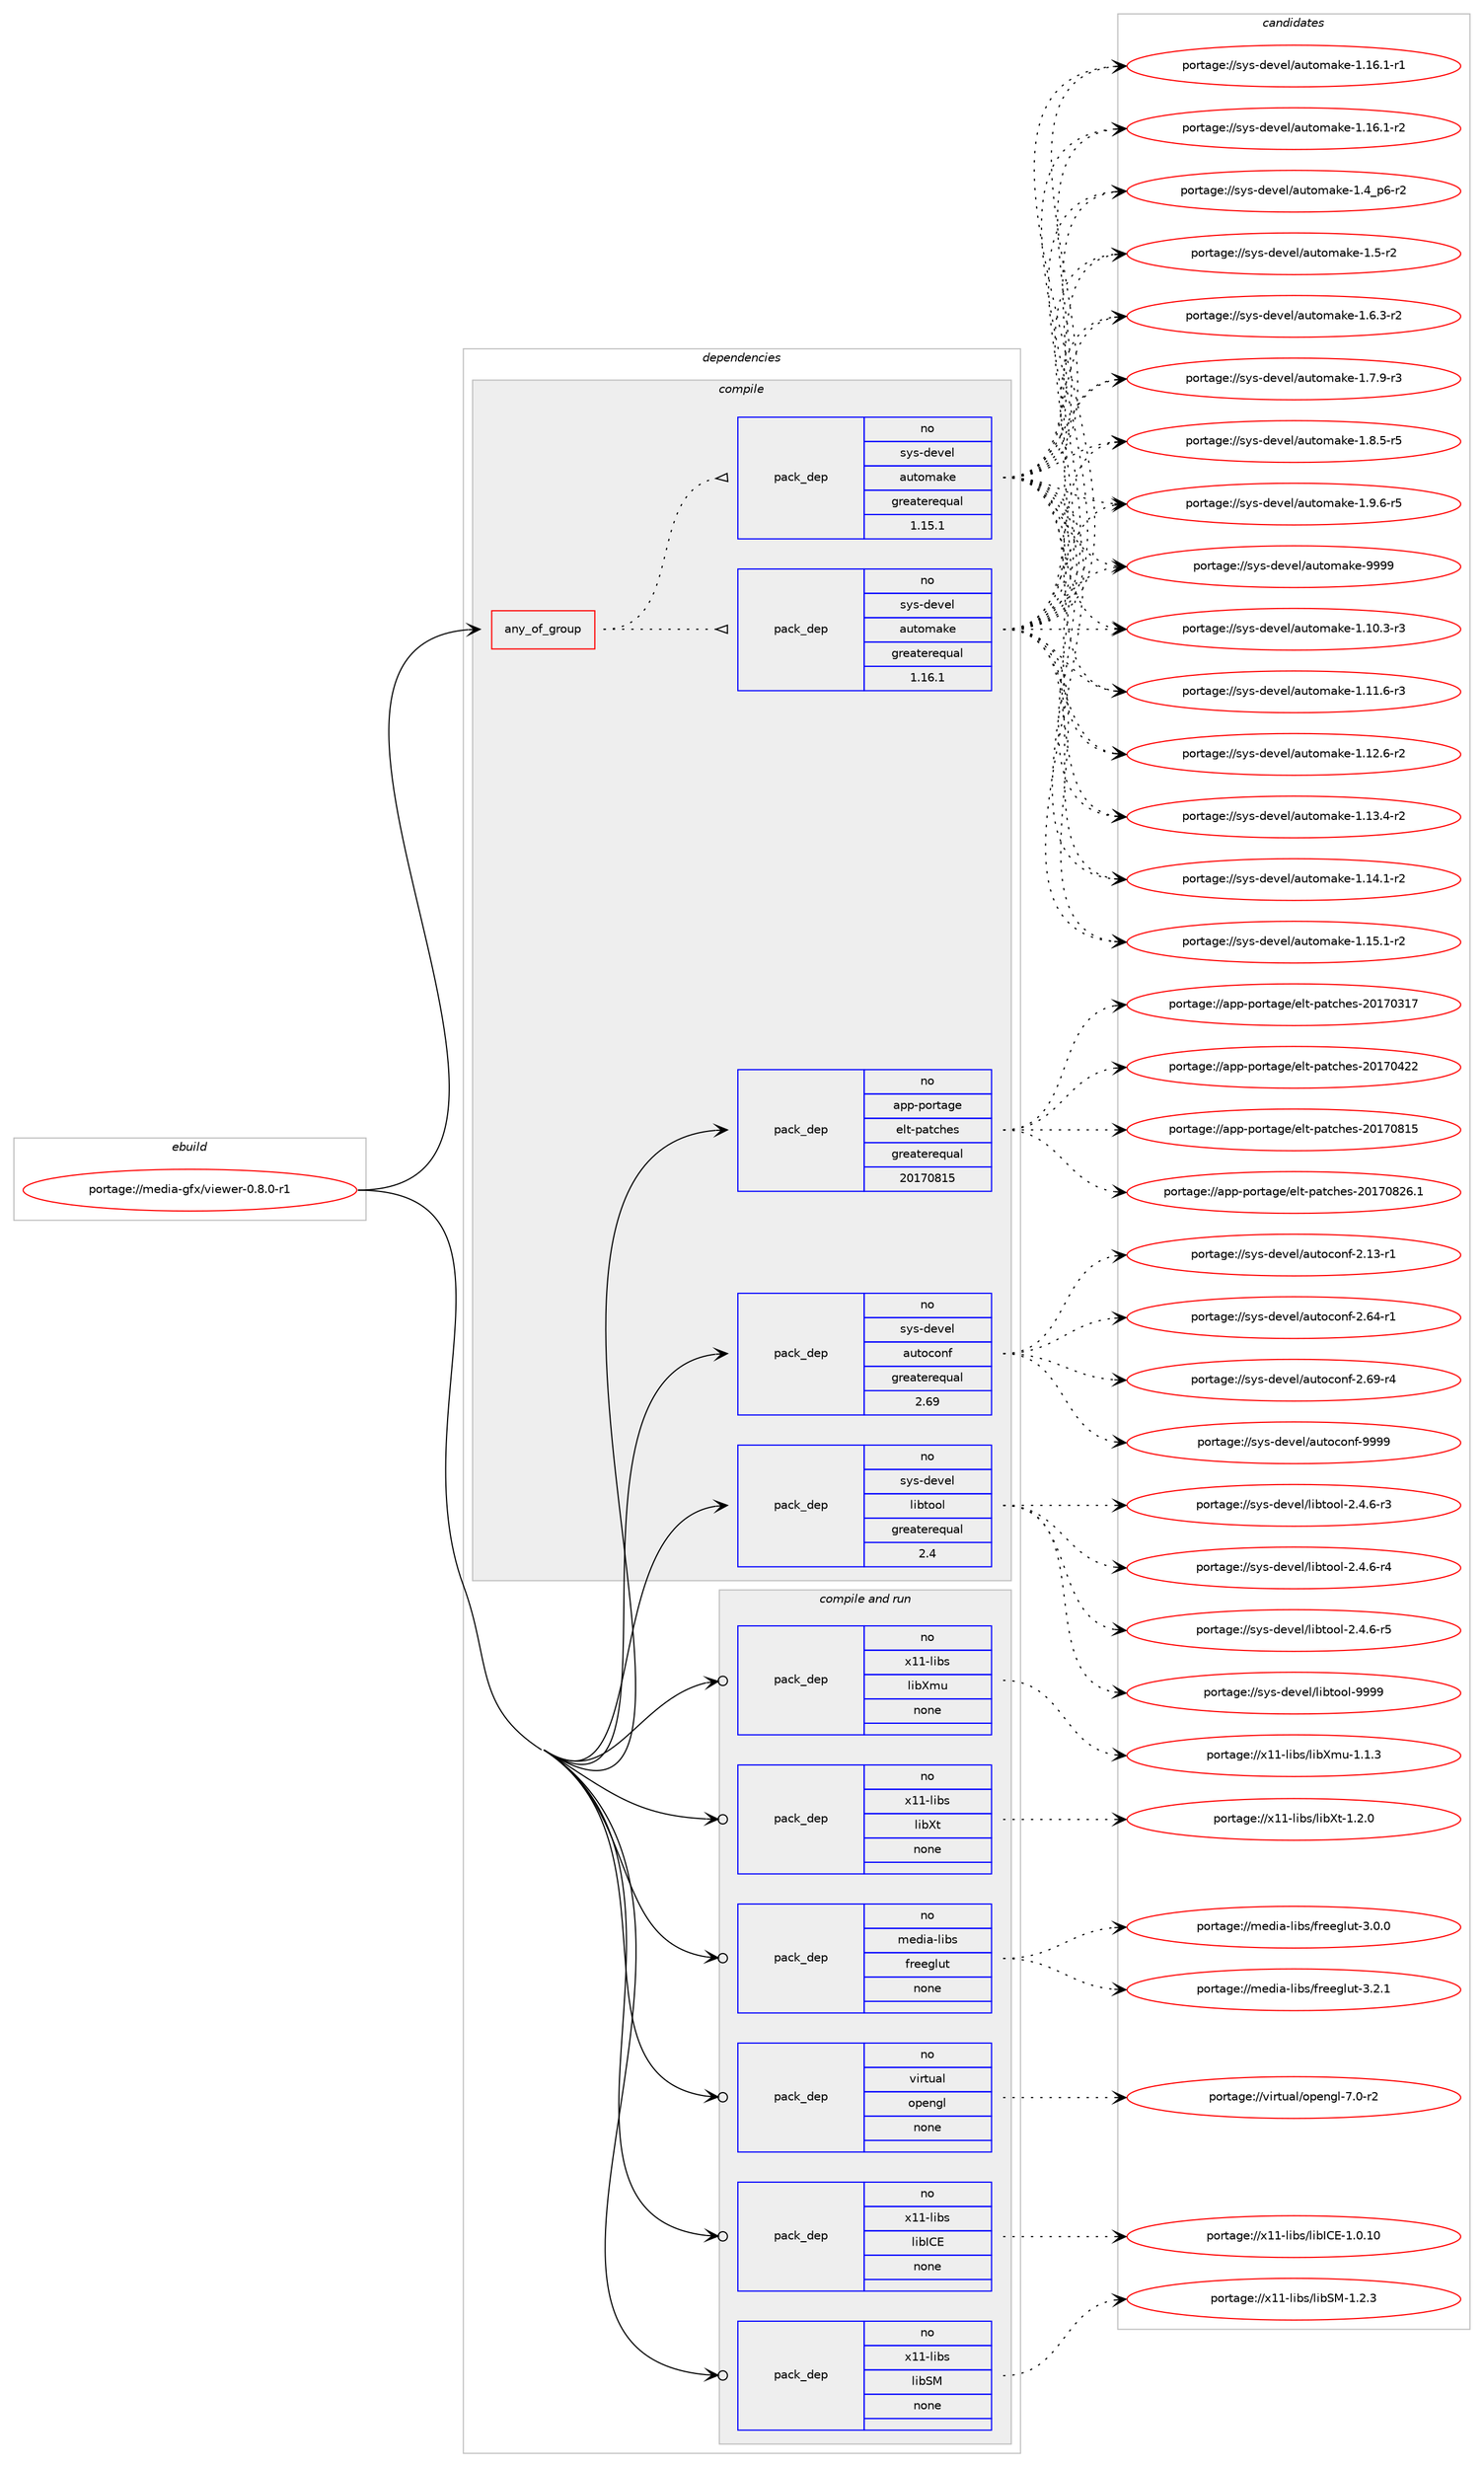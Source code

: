digraph prolog {

# *************
# Graph options
# *************

newrank=true;
concentrate=true;
compound=true;
graph [rankdir=LR,fontname=Helvetica,fontsize=10,ranksep=1.5];#, ranksep=2.5, nodesep=0.2];
edge  [arrowhead=vee];
node  [fontname=Helvetica,fontsize=10];

# **********
# The ebuild
# **********

subgraph cluster_leftcol {
color=gray;
rank=same;
label=<<i>ebuild</i>>;
id [label="portage://media-gfx/viewer-0.8.0-r1", color=red, width=4, href="../media-gfx/viewer-0.8.0-r1.svg"];
}

# ****************
# The dependencies
# ****************

subgraph cluster_midcol {
color=gray;
label=<<i>dependencies</i>>;
subgraph cluster_compile {
fillcolor="#eeeeee";
style=filled;
label=<<i>compile</i>>;
subgraph any4986 {
dependency316820 [label=<<TABLE BORDER="0" CELLBORDER="1" CELLSPACING="0" CELLPADDING="4"><TR><TD CELLPADDING="10">any_of_group</TD></TR></TABLE>>, shape=none, color=red];subgraph pack232697 {
dependency316821 [label=<<TABLE BORDER="0" CELLBORDER="1" CELLSPACING="0" CELLPADDING="4" WIDTH="220"><TR><TD ROWSPAN="6" CELLPADDING="30">pack_dep</TD></TR><TR><TD WIDTH="110">no</TD></TR><TR><TD>sys-devel</TD></TR><TR><TD>automake</TD></TR><TR><TD>greaterequal</TD></TR><TR><TD>1.16.1</TD></TR></TABLE>>, shape=none, color=blue];
}
dependency316820:e -> dependency316821:w [weight=20,style="dotted",arrowhead="oinv"];
subgraph pack232698 {
dependency316822 [label=<<TABLE BORDER="0" CELLBORDER="1" CELLSPACING="0" CELLPADDING="4" WIDTH="220"><TR><TD ROWSPAN="6" CELLPADDING="30">pack_dep</TD></TR><TR><TD WIDTH="110">no</TD></TR><TR><TD>sys-devel</TD></TR><TR><TD>automake</TD></TR><TR><TD>greaterequal</TD></TR><TR><TD>1.15.1</TD></TR></TABLE>>, shape=none, color=blue];
}
dependency316820:e -> dependency316822:w [weight=20,style="dotted",arrowhead="oinv"];
}
id:e -> dependency316820:w [weight=20,style="solid",arrowhead="vee"];
subgraph pack232699 {
dependency316823 [label=<<TABLE BORDER="0" CELLBORDER="1" CELLSPACING="0" CELLPADDING="4" WIDTH="220"><TR><TD ROWSPAN="6" CELLPADDING="30">pack_dep</TD></TR><TR><TD WIDTH="110">no</TD></TR><TR><TD>app-portage</TD></TR><TR><TD>elt-patches</TD></TR><TR><TD>greaterequal</TD></TR><TR><TD>20170815</TD></TR></TABLE>>, shape=none, color=blue];
}
id:e -> dependency316823:w [weight=20,style="solid",arrowhead="vee"];
subgraph pack232700 {
dependency316824 [label=<<TABLE BORDER="0" CELLBORDER="1" CELLSPACING="0" CELLPADDING="4" WIDTH="220"><TR><TD ROWSPAN="6" CELLPADDING="30">pack_dep</TD></TR><TR><TD WIDTH="110">no</TD></TR><TR><TD>sys-devel</TD></TR><TR><TD>autoconf</TD></TR><TR><TD>greaterequal</TD></TR><TR><TD>2.69</TD></TR></TABLE>>, shape=none, color=blue];
}
id:e -> dependency316824:w [weight=20,style="solid",arrowhead="vee"];
subgraph pack232701 {
dependency316825 [label=<<TABLE BORDER="0" CELLBORDER="1" CELLSPACING="0" CELLPADDING="4" WIDTH="220"><TR><TD ROWSPAN="6" CELLPADDING="30">pack_dep</TD></TR><TR><TD WIDTH="110">no</TD></TR><TR><TD>sys-devel</TD></TR><TR><TD>libtool</TD></TR><TR><TD>greaterequal</TD></TR><TR><TD>2.4</TD></TR></TABLE>>, shape=none, color=blue];
}
id:e -> dependency316825:w [weight=20,style="solid",arrowhead="vee"];
}
subgraph cluster_compileandrun {
fillcolor="#eeeeee";
style=filled;
label=<<i>compile and run</i>>;
subgraph pack232702 {
dependency316826 [label=<<TABLE BORDER="0" CELLBORDER="1" CELLSPACING="0" CELLPADDING="4" WIDTH="220"><TR><TD ROWSPAN="6" CELLPADDING="30">pack_dep</TD></TR><TR><TD WIDTH="110">no</TD></TR><TR><TD>media-libs</TD></TR><TR><TD>freeglut</TD></TR><TR><TD>none</TD></TR><TR><TD></TD></TR></TABLE>>, shape=none, color=blue];
}
id:e -> dependency316826:w [weight=20,style="solid",arrowhead="odotvee"];
subgraph pack232703 {
dependency316827 [label=<<TABLE BORDER="0" CELLBORDER="1" CELLSPACING="0" CELLPADDING="4" WIDTH="220"><TR><TD ROWSPAN="6" CELLPADDING="30">pack_dep</TD></TR><TR><TD WIDTH="110">no</TD></TR><TR><TD>virtual</TD></TR><TR><TD>opengl</TD></TR><TR><TD>none</TD></TR><TR><TD></TD></TR></TABLE>>, shape=none, color=blue];
}
id:e -> dependency316827:w [weight=20,style="solid",arrowhead="odotvee"];
subgraph pack232704 {
dependency316828 [label=<<TABLE BORDER="0" CELLBORDER="1" CELLSPACING="0" CELLPADDING="4" WIDTH="220"><TR><TD ROWSPAN="6" CELLPADDING="30">pack_dep</TD></TR><TR><TD WIDTH="110">no</TD></TR><TR><TD>x11-libs</TD></TR><TR><TD>libICE</TD></TR><TR><TD>none</TD></TR><TR><TD></TD></TR></TABLE>>, shape=none, color=blue];
}
id:e -> dependency316828:w [weight=20,style="solid",arrowhead="odotvee"];
subgraph pack232705 {
dependency316829 [label=<<TABLE BORDER="0" CELLBORDER="1" CELLSPACING="0" CELLPADDING="4" WIDTH="220"><TR><TD ROWSPAN="6" CELLPADDING="30">pack_dep</TD></TR><TR><TD WIDTH="110">no</TD></TR><TR><TD>x11-libs</TD></TR><TR><TD>libSM</TD></TR><TR><TD>none</TD></TR><TR><TD></TD></TR></TABLE>>, shape=none, color=blue];
}
id:e -> dependency316829:w [weight=20,style="solid",arrowhead="odotvee"];
subgraph pack232706 {
dependency316830 [label=<<TABLE BORDER="0" CELLBORDER="1" CELLSPACING="0" CELLPADDING="4" WIDTH="220"><TR><TD ROWSPAN="6" CELLPADDING="30">pack_dep</TD></TR><TR><TD WIDTH="110">no</TD></TR><TR><TD>x11-libs</TD></TR><TR><TD>libXmu</TD></TR><TR><TD>none</TD></TR><TR><TD></TD></TR></TABLE>>, shape=none, color=blue];
}
id:e -> dependency316830:w [weight=20,style="solid",arrowhead="odotvee"];
subgraph pack232707 {
dependency316831 [label=<<TABLE BORDER="0" CELLBORDER="1" CELLSPACING="0" CELLPADDING="4" WIDTH="220"><TR><TD ROWSPAN="6" CELLPADDING="30">pack_dep</TD></TR><TR><TD WIDTH="110">no</TD></TR><TR><TD>x11-libs</TD></TR><TR><TD>libXt</TD></TR><TR><TD>none</TD></TR><TR><TD></TD></TR></TABLE>>, shape=none, color=blue];
}
id:e -> dependency316831:w [weight=20,style="solid",arrowhead="odotvee"];
}
subgraph cluster_run {
fillcolor="#eeeeee";
style=filled;
label=<<i>run</i>>;
}
}

# **************
# The candidates
# **************

subgraph cluster_choices {
rank=same;
color=gray;
label=<<i>candidates</i>>;

subgraph choice232697 {
color=black;
nodesep=1;
choiceportage11512111545100101118101108479711711611110997107101454946494846514511451 [label="portage://sys-devel/automake-1.10.3-r3", color=red, width=4,href="../sys-devel/automake-1.10.3-r3.svg"];
choiceportage11512111545100101118101108479711711611110997107101454946494946544511451 [label="portage://sys-devel/automake-1.11.6-r3", color=red, width=4,href="../sys-devel/automake-1.11.6-r3.svg"];
choiceportage11512111545100101118101108479711711611110997107101454946495046544511450 [label="portage://sys-devel/automake-1.12.6-r2", color=red, width=4,href="../sys-devel/automake-1.12.6-r2.svg"];
choiceportage11512111545100101118101108479711711611110997107101454946495146524511450 [label="portage://sys-devel/automake-1.13.4-r2", color=red, width=4,href="../sys-devel/automake-1.13.4-r2.svg"];
choiceportage11512111545100101118101108479711711611110997107101454946495246494511450 [label="portage://sys-devel/automake-1.14.1-r2", color=red, width=4,href="../sys-devel/automake-1.14.1-r2.svg"];
choiceportage11512111545100101118101108479711711611110997107101454946495346494511450 [label="portage://sys-devel/automake-1.15.1-r2", color=red, width=4,href="../sys-devel/automake-1.15.1-r2.svg"];
choiceportage11512111545100101118101108479711711611110997107101454946495446494511449 [label="portage://sys-devel/automake-1.16.1-r1", color=red, width=4,href="../sys-devel/automake-1.16.1-r1.svg"];
choiceportage11512111545100101118101108479711711611110997107101454946495446494511450 [label="portage://sys-devel/automake-1.16.1-r2", color=red, width=4,href="../sys-devel/automake-1.16.1-r2.svg"];
choiceportage115121115451001011181011084797117116111109971071014549465295112544511450 [label="portage://sys-devel/automake-1.4_p6-r2", color=red, width=4,href="../sys-devel/automake-1.4_p6-r2.svg"];
choiceportage11512111545100101118101108479711711611110997107101454946534511450 [label="portage://sys-devel/automake-1.5-r2", color=red, width=4,href="../sys-devel/automake-1.5-r2.svg"];
choiceportage115121115451001011181011084797117116111109971071014549465446514511450 [label="portage://sys-devel/automake-1.6.3-r2", color=red, width=4,href="../sys-devel/automake-1.6.3-r2.svg"];
choiceportage115121115451001011181011084797117116111109971071014549465546574511451 [label="portage://sys-devel/automake-1.7.9-r3", color=red, width=4,href="../sys-devel/automake-1.7.9-r3.svg"];
choiceportage115121115451001011181011084797117116111109971071014549465646534511453 [label="portage://sys-devel/automake-1.8.5-r5", color=red, width=4,href="../sys-devel/automake-1.8.5-r5.svg"];
choiceportage115121115451001011181011084797117116111109971071014549465746544511453 [label="portage://sys-devel/automake-1.9.6-r5", color=red, width=4,href="../sys-devel/automake-1.9.6-r5.svg"];
choiceportage115121115451001011181011084797117116111109971071014557575757 [label="portage://sys-devel/automake-9999", color=red, width=4,href="../sys-devel/automake-9999.svg"];
dependency316821:e -> choiceportage11512111545100101118101108479711711611110997107101454946494846514511451:w [style=dotted,weight="100"];
dependency316821:e -> choiceportage11512111545100101118101108479711711611110997107101454946494946544511451:w [style=dotted,weight="100"];
dependency316821:e -> choiceportage11512111545100101118101108479711711611110997107101454946495046544511450:w [style=dotted,weight="100"];
dependency316821:e -> choiceportage11512111545100101118101108479711711611110997107101454946495146524511450:w [style=dotted,weight="100"];
dependency316821:e -> choiceportage11512111545100101118101108479711711611110997107101454946495246494511450:w [style=dotted,weight="100"];
dependency316821:e -> choiceportage11512111545100101118101108479711711611110997107101454946495346494511450:w [style=dotted,weight="100"];
dependency316821:e -> choiceportage11512111545100101118101108479711711611110997107101454946495446494511449:w [style=dotted,weight="100"];
dependency316821:e -> choiceportage11512111545100101118101108479711711611110997107101454946495446494511450:w [style=dotted,weight="100"];
dependency316821:e -> choiceportage115121115451001011181011084797117116111109971071014549465295112544511450:w [style=dotted,weight="100"];
dependency316821:e -> choiceportage11512111545100101118101108479711711611110997107101454946534511450:w [style=dotted,weight="100"];
dependency316821:e -> choiceportage115121115451001011181011084797117116111109971071014549465446514511450:w [style=dotted,weight="100"];
dependency316821:e -> choiceportage115121115451001011181011084797117116111109971071014549465546574511451:w [style=dotted,weight="100"];
dependency316821:e -> choiceportage115121115451001011181011084797117116111109971071014549465646534511453:w [style=dotted,weight="100"];
dependency316821:e -> choiceportage115121115451001011181011084797117116111109971071014549465746544511453:w [style=dotted,weight="100"];
dependency316821:e -> choiceportage115121115451001011181011084797117116111109971071014557575757:w [style=dotted,weight="100"];
}
subgraph choice232698 {
color=black;
nodesep=1;
choiceportage11512111545100101118101108479711711611110997107101454946494846514511451 [label="portage://sys-devel/automake-1.10.3-r3", color=red, width=4,href="../sys-devel/automake-1.10.3-r3.svg"];
choiceportage11512111545100101118101108479711711611110997107101454946494946544511451 [label="portage://sys-devel/automake-1.11.6-r3", color=red, width=4,href="../sys-devel/automake-1.11.6-r3.svg"];
choiceportage11512111545100101118101108479711711611110997107101454946495046544511450 [label="portage://sys-devel/automake-1.12.6-r2", color=red, width=4,href="../sys-devel/automake-1.12.6-r2.svg"];
choiceportage11512111545100101118101108479711711611110997107101454946495146524511450 [label="portage://sys-devel/automake-1.13.4-r2", color=red, width=4,href="../sys-devel/automake-1.13.4-r2.svg"];
choiceportage11512111545100101118101108479711711611110997107101454946495246494511450 [label="portage://sys-devel/automake-1.14.1-r2", color=red, width=4,href="../sys-devel/automake-1.14.1-r2.svg"];
choiceportage11512111545100101118101108479711711611110997107101454946495346494511450 [label="portage://sys-devel/automake-1.15.1-r2", color=red, width=4,href="../sys-devel/automake-1.15.1-r2.svg"];
choiceportage11512111545100101118101108479711711611110997107101454946495446494511449 [label="portage://sys-devel/automake-1.16.1-r1", color=red, width=4,href="../sys-devel/automake-1.16.1-r1.svg"];
choiceportage11512111545100101118101108479711711611110997107101454946495446494511450 [label="portage://sys-devel/automake-1.16.1-r2", color=red, width=4,href="../sys-devel/automake-1.16.1-r2.svg"];
choiceportage115121115451001011181011084797117116111109971071014549465295112544511450 [label="portage://sys-devel/automake-1.4_p6-r2", color=red, width=4,href="../sys-devel/automake-1.4_p6-r2.svg"];
choiceportage11512111545100101118101108479711711611110997107101454946534511450 [label="portage://sys-devel/automake-1.5-r2", color=red, width=4,href="../sys-devel/automake-1.5-r2.svg"];
choiceportage115121115451001011181011084797117116111109971071014549465446514511450 [label="portage://sys-devel/automake-1.6.3-r2", color=red, width=4,href="../sys-devel/automake-1.6.3-r2.svg"];
choiceportage115121115451001011181011084797117116111109971071014549465546574511451 [label="portage://sys-devel/automake-1.7.9-r3", color=red, width=4,href="../sys-devel/automake-1.7.9-r3.svg"];
choiceportage115121115451001011181011084797117116111109971071014549465646534511453 [label="portage://sys-devel/automake-1.8.5-r5", color=red, width=4,href="../sys-devel/automake-1.8.5-r5.svg"];
choiceportage115121115451001011181011084797117116111109971071014549465746544511453 [label="portage://sys-devel/automake-1.9.6-r5", color=red, width=4,href="../sys-devel/automake-1.9.6-r5.svg"];
choiceportage115121115451001011181011084797117116111109971071014557575757 [label="portage://sys-devel/automake-9999", color=red, width=4,href="../sys-devel/automake-9999.svg"];
dependency316822:e -> choiceportage11512111545100101118101108479711711611110997107101454946494846514511451:w [style=dotted,weight="100"];
dependency316822:e -> choiceportage11512111545100101118101108479711711611110997107101454946494946544511451:w [style=dotted,weight="100"];
dependency316822:e -> choiceportage11512111545100101118101108479711711611110997107101454946495046544511450:w [style=dotted,weight="100"];
dependency316822:e -> choiceportage11512111545100101118101108479711711611110997107101454946495146524511450:w [style=dotted,weight="100"];
dependency316822:e -> choiceportage11512111545100101118101108479711711611110997107101454946495246494511450:w [style=dotted,weight="100"];
dependency316822:e -> choiceportage11512111545100101118101108479711711611110997107101454946495346494511450:w [style=dotted,weight="100"];
dependency316822:e -> choiceportage11512111545100101118101108479711711611110997107101454946495446494511449:w [style=dotted,weight="100"];
dependency316822:e -> choiceportage11512111545100101118101108479711711611110997107101454946495446494511450:w [style=dotted,weight="100"];
dependency316822:e -> choiceportage115121115451001011181011084797117116111109971071014549465295112544511450:w [style=dotted,weight="100"];
dependency316822:e -> choiceportage11512111545100101118101108479711711611110997107101454946534511450:w [style=dotted,weight="100"];
dependency316822:e -> choiceportage115121115451001011181011084797117116111109971071014549465446514511450:w [style=dotted,weight="100"];
dependency316822:e -> choiceportage115121115451001011181011084797117116111109971071014549465546574511451:w [style=dotted,weight="100"];
dependency316822:e -> choiceportage115121115451001011181011084797117116111109971071014549465646534511453:w [style=dotted,weight="100"];
dependency316822:e -> choiceportage115121115451001011181011084797117116111109971071014549465746544511453:w [style=dotted,weight="100"];
dependency316822:e -> choiceportage115121115451001011181011084797117116111109971071014557575757:w [style=dotted,weight="100"];
}
subgraph choice232699 {
color=black;
nodesep=1;
choiceportage97112112451121111141169710310147101108116451129711699104101115455048495548514955 [label="portage://app-portage/elt-patches-20170317", color=red, width=4,href="../app-portage/elt-patches-20170317.svg"];
choiceportage97112112451121111141169710310147101108116451129711699104101115455048495548525050 [label="portage://app-portage/elt-patches-20170422", color=red, width=4,href="../app-portage/elt-patches-20170422.svg"];
choiceportage97112112451121111141169710310147101108116451129711699104101115455048495548564953 [label="portage://app-portage/elt-patches-20170815", color=red, width=4,href="../app-portage/elt-patches-20170815.svg"];
choiceportage971121124511211111411697103101471011081164511297116991041011154550484955485650544649 [label="portage://app-portage/elt-patches-20170826.1", color=red, width=4,href="../app-portage/elt-patches-20170826.1.svg"];
dependency316823:e -> choiceportage97112112451121111141169710310147101108116451129711699104101115455048495548514955:w [style=dotted,weight="100"];
dependency316823:e -> choiceportage97112112451121111141169710310147101108116451129711699104101115455048495548525050:w [style=dotted,weight="100"];
dependency316823:e -> choiceportage97112112451121111141169710310147101108116451129711699104101115455048495548564953:w [style=dotted,weight="100"];
dependency316823:e -> choiceportage971121124511211111411697103101471011081164511297116991041011154550484955485650544649:w [style=dotted,weight="100"];
}
subgraph choice232700 {
color=black;
nodesep=1;
choiceportage1151211154510010111810110847971171161119911111010245504649514511449 [label="portage://sys-devel/autoconf-2.13-r1", color=red, width=4,href="../sys-devel/autoconf-2.13-r1.svg"];
choiceportage1151211154510010111810110847971171161119911111010245504654524511449 [label="portage://sys-devel/autoconf-2.64-r1", color=red, width=4,href="../sys-devel/autoconf-2.64-r1.svg"];
choiceportage1151211154510010111810110847971171161119911111010245504654574511452 [label="portage://sys-devel/autoconf-2.69-r4", color=red, width=4,href="../sys-devel/autoconf-2.69-r4.svg"];
choiceportage115121115451001011181011084797117116111991111101024557575757 [label="portage://sys-devel/autoconf-9999", color=red, width=4,href="../sys-devel/autoconf-9999.svg"];
dependency316824:e -> choiceportage1151211154510010111810110847971171161119911111010245504649514511449:w [style=dotted,weight="100"];
dependency316824:e -> choiceportage1151211154510010111810110847971171161119911111010245504654524511449:w [style=dotted,weight="100"];
dependency316824:e -> choiceportage1151211154510010111810110847971171161119911111010245504654574511452:w [style=dotted,weight="100"];
dependency316824:e -> choiceportage115121115451001011181011084797117116111991111101024557575757:w [style=dotted,weight="100"];
}
subgraph choice232701 {
color=black;
nodesep=1;
choiceportage1151211154510010111810110847108105981161111111084550465246544511451 [label="portage://sys-devel/libtool-2.4.6-r3", color=red, width=4,href="../sys-devel/libtool-2.4.6-r3.svg"];
choiceportage1151211154510010111810110847108105981161111111084550465246544511452 [label="portage://sys-devel/libtool-2.4.6-r4", color=red, width=4,href="../sys-devel/libtool-2.4.6-r4.svg"];
choiceportage1151211154510010111810110847108105981161111111084550465246544511453 [label="portage://sys-devel/libtool-2.4.6-r5", color=red, width=4,href="../sys-devel/libtool-2.4.6-r5.svg"];
choiceportage1151211154510010111810110847108105981161111111084557575757 [label="portage://sys-devel/libtool-9999", color=red, width=4,href="../sys-devel/libtool-9999.svg"];
dependency316825:e -> choiceportage1151211154510010111810110847108105981161111111084550465246544511451:w [style=dotted,weight="100"];
dependency316825:e -> choiceportage1151211154510010111810110847108105981161111111084550465246544511452:w [style=dotted,weight="100"];
dependency316825:e -> choiceportage1151211154510010111810110847108105981161111111084550465246544511453:w [style=dotted,weight="100"];
dependency316825:e -> choiceportage1151211154510010111810110847108105981161111111084557575757:w [style=dotted,weight="100"];
}
subgraph choice232702 {
color=black;
nodesep=1;
choiceportage10910110010597451081059811547102114101101103108117116455146484648 [label="portage://media-libs/freeglut-3.0.0", color=red, width=4,href="../media-libs/freeglut-3.0.0.svg"];
choiceportage10910110010597451081059811547102114101101103108117116455146504649 [label="portage://media-libs/freeglut-3.2.1", color=red, width=4,href="../media-libs/freeglut-3.2.1.svg"];
dependency316826:e -> choiceportage10910110010597451081059811547102114101101103108117116455146484648:w [style=dotted,weight="100"];
dependency316826:e -> choiceportage10910110010597451081059811547102114101101103108117116455146504649:w [style=dotted,weight="100"];
}
subgraph choice232703 {
color=black;
nodesep=1;
choiceportage1181051141161179710847111112101110103108455546484511450 [label="portage://virtual/opengl-7.0-r2", color=red, width=4,href="../virtual/opengl-7.0-r2.svg"];
dependency316827:e -> choiceportage1181051141161179710847111112101110103108455546484511450:w [style=dotted,weight="100"];
}
subgraph choice232704 {
color=black;
nodesep=1;
choiceportage12049494510810598115471081059873676945494648464948 [label="portage://x11-libs/libICE-1.0.10", color=red, width=4,href="../x11-libs/libICE-1.0.10.svg"];
dependency316828:e -> choiceportage12049494510810598115471081059873676945494648464948:w [style=dotted,weight="100"];
}
subgraph choice232705 {
color=black;
nodesep=1;
choiceportage1204949451081059811547108105988377454946504651 [label="portage://x11-libs/libSM-1.2.3", color=red, width=4,href="../x11-libs/libSM-1.2.3.svg"];
dependency316829:e -> choiceportage1204949451081059811547108105988377454946504651:w [style=dotted,weight="100"];
}
subgraph choice232706 {
color=black;
nodesep=1;
choiceportage12049494510810598115471081059888109117454946494651 [label="portage://x11-libs/libXmu-1.1.3", color=red, width=4,href="../x11-libs/libXmu-1.1.3.svg"];
dependency316830:e -> choiceportage12049494510810598115471081059888109117454946494651:w [style=dotted,weight="100"];
}
subgraph choice232707 {
color=black;
nodesep=1;
choiceportage12049494510810598115471081059888116454946504648 [label="portage://x11-libs/libXt-1.2.0", color=red, width=4,href="../x11-libs/libXt-1.2.0.svg"];
dependency316831:e -> choiceportage12049494510810598115471081059888116454946504648:w [style=dotted,weight="100"];
}
}

}
